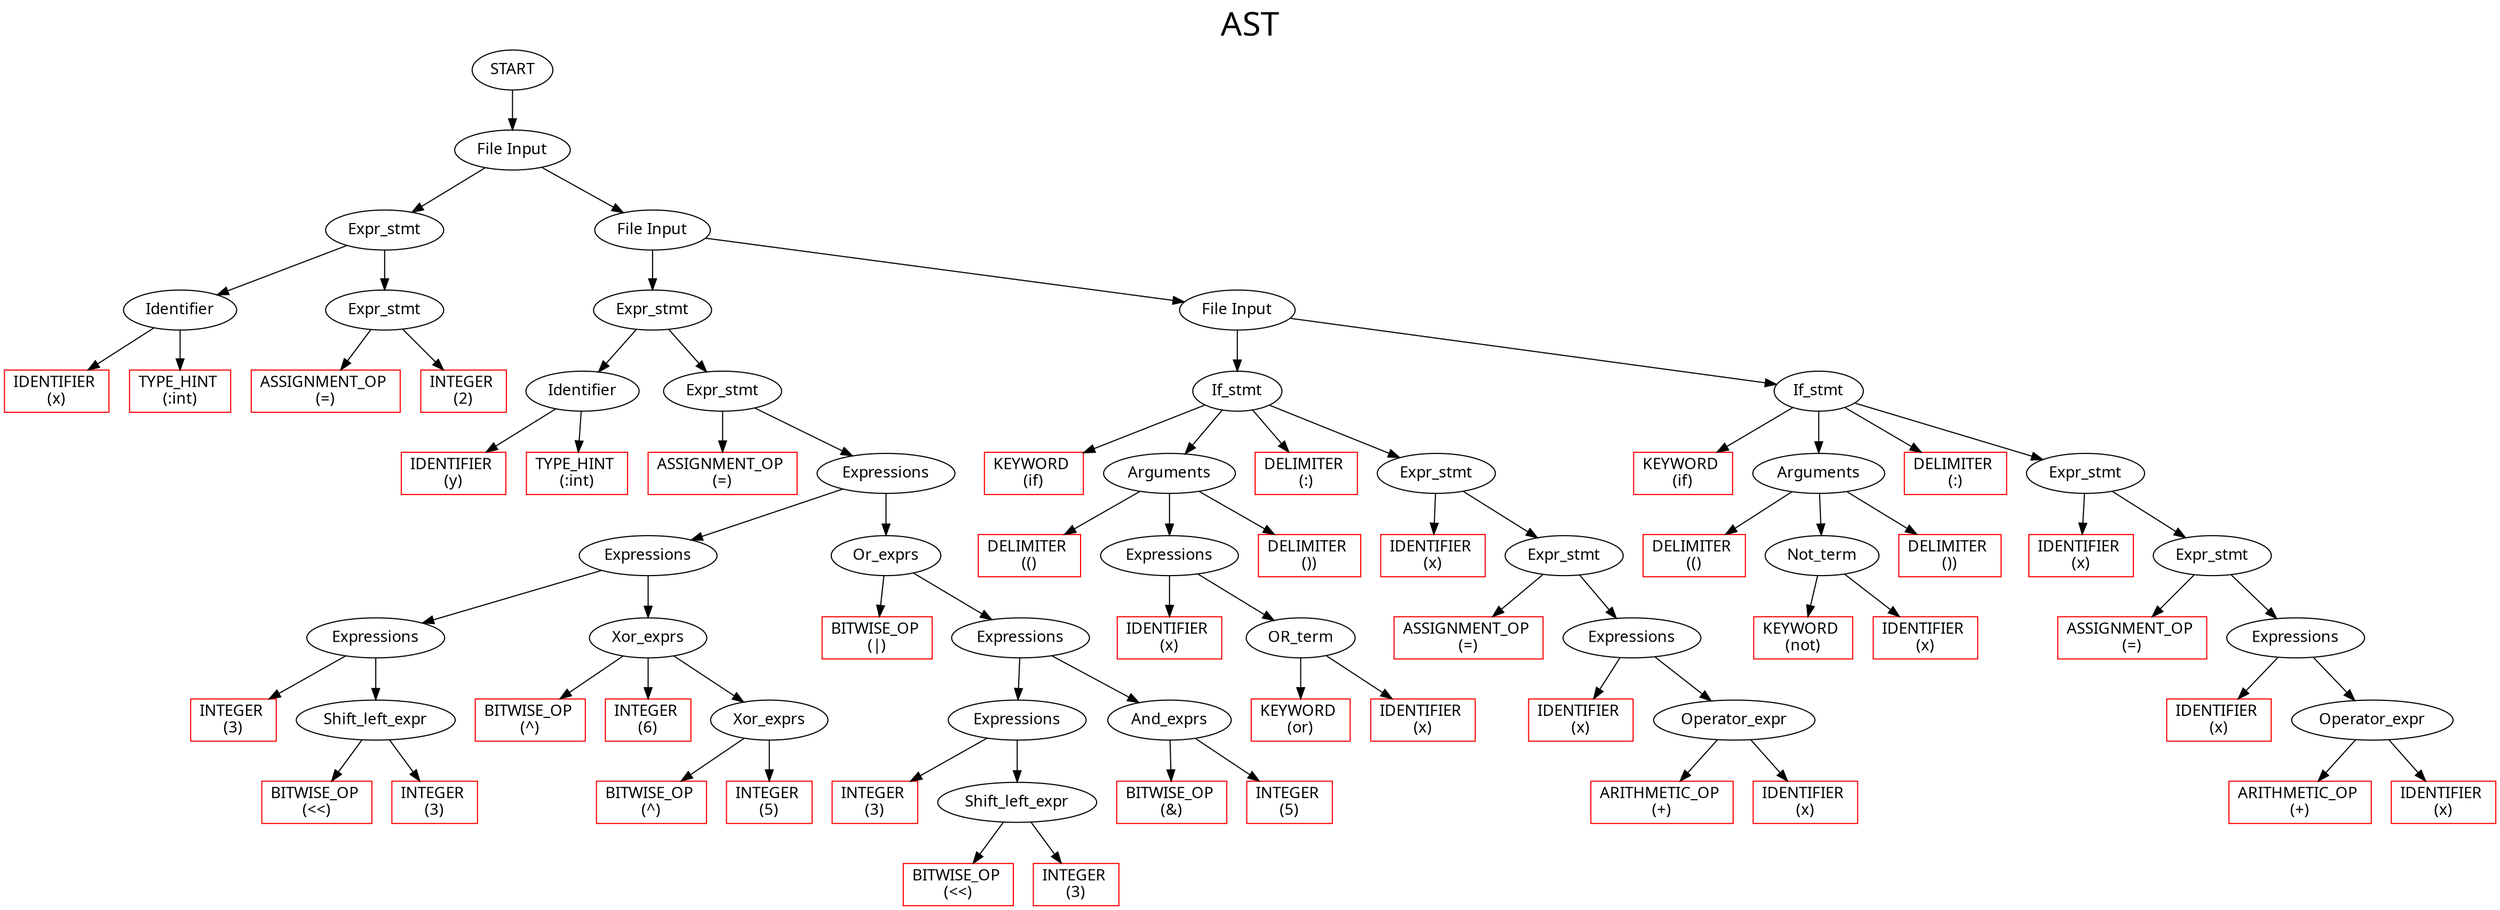 digraph G{

label     = "AST"
fontname  = "Cascadia code"
fontsize  = 30
labelloc  = t

node   [ fontname="Cascadia code" ]
	229		[ style = solid label = "START"  ];
	229 -> 228
	228		[ style = solid label = "File Input"  ];
	228 -> 26
	26		[ style = solid label = "Expr_stmt"  ];
	26 -> 2
	2		[ style = solid label = "Identifier"  ];
	2 -> 0
	0		[ style = solid label = "IDENTIFIER 
(x)" color = red shape = rectangle ];
	2 -> 1
	1		[ style = solid label = "TYPE_HINT 
(:int)" color = red shape = rectangle ];
	26 -> 25
	25		[ style = solid label = "Expr_stmt"  ];
	25 -> 3
	3		[ style = solid label = "ASSIGNMENT_OP 
(=)" color = red shape = rectangle ];
	25 -> 14
	14		[ style = solid label = "INTEGER 
(2)" color = red shape = rectangle ];
	228 -> 227
	227		[ style = solid label = "File Input"  ];
	227 -> 98
	98		[ style = solid label = "Expr_stmt"  ];
	98 -> 30
	30		[ style = solid label = "Identifier"  ];
	30 -> 28
	28		[ style = solid label = "IDENTIFIER 
(y)" color = red shape = rectangle ];
	30 -> 29
	29		[ style = solid label = "TYPE_HINT 
(:int)" color = red shape = rectangle ];
	98 -> 97
	97		[ style = solid label = "Expr_stmt"  ];
	97 -> 31
	31		[ style = solid label = "ASSIGNMENT_OP 
(=)" color = red shape = rectangle ];
	97 -> 93
	93		[ style = solid label = "Expressions"  ];
	93 -> 71
	71		[ style = solid label = "Expressions"  ];
	71 -> 53
	53		[ style = solid label = "Expressions"  ];
	53 -> 42
	42		[ style = solid label = "INTEGER 
(3)" color = red shape = rectangle ];
	53 -> 52
	52		[ style = solid label = "Shift_left_expr"  ];
	52 -> 43
	43		[ style = solid label = "BITWISE_OP 
(<<)" color = red shape = rectangle ];
	52 -> 47
	47		[ style = solid label = "INTEGER 
(3)" color = red shape = rectangle ];
	71 -> 70
	70		[ style = solid label = "Xor_exprs"  ];
	70 -> 48
	48		[ style = solid label = "BITWISE_OP 
(^)" color = red shape = rectangle ];
	70 -> 55
	55		[ style = solid label = "INTEGER 
(6)" color = red shape = rectangle ];
	70 -> 69
	69		[ style = solid label = "Xor_exprs"  ];
	69 -> 56
	56		[ style = solid label = "BITWISE_OP 
(^)" color = red shape = rectangle ];
	69 -> 62
	62		[ style = solid label = "INTEGER 
(5)" color = red shape = rectangle ];
	93 -> 92
	92		[ style = solid label = "Or_exprs"  ];
	92 -> 63
	63		[ style = solid label = "BITWISE_OP 
(|)" color = red shape = rectangle ];
	92 -> 90
	90		[ style = solid label = "Expressions"  ];
	90 -> 83
	83		[ style = solid label = "Expressions"  ];
	83 -> 72
	72		[ style = solid label = "INTEGER 
(3)" color = red shape = rectangle ];
	83 -> 82
	82		[ style = solid label = "Shift_left_expr"  ];
	82 -> 73
	73		[ style = solid label = "BITWISE_OP 
(<<)" color = red shape = rectangle ];
	82 -> 77
	77		[ style = solid label = "INTEGER 
(3)" color = red shape = rectangle ];
	90 -> 89
	89		[ style = solid label = "And_exprs"  ];
	89 -> 78
	78		[ style = solid label = "BITWISE_OP 
(&)" color = red shape = rectangle ];
	89 -> 84
	84		[ style = solid label = "INTEGER 
(5)" color = red shape = rectangle ];
	227 -> 226
	226		[ style = solid label = "File Input"  ];
	226 -> 167
	167		[ style = solid label = "If_stmt"  ];
	167 -> 100
	100		[ style = solid label = "KEYWORD 
(if)" color = red shape = rectangle ];
	167 -> 124
	124		[ style = solid label = "Arguments"  ];
	124 -> 101
	101		[ style = solid label = "DELIMITER 
(()" color = red shape = rectangle ];
	124 -> 123
	123		[ style = solid label = "Expressions"  ];
	123 -> 102
	102		[ style = solid label = "IDENTIFIER 
(x)" color = red shape = rectangle ];
	123 -> 122
	122		[ style = solid label = "OR_term"  ];
	122 -> 103
	103		[ style = solid label = "KEYWORD 
(or)" color = red shape = rectangle ];
	122 -> 112
	112		[ style = solid label = "IDENTIFIER 
(x)" color = red shape = rectangle ];
	124 -> 113
	113		[ style = solid label = "DELIMITER 
())" color = red shape = rectangle ];
	167 -> 125
	125		[ style = solid label = "DELIMITER 
(:)" color = red shape = rectangle ];
	167 -> 164
	164		[ style = solid label = "Expr_stmt"  ];
	164 -> 135
	135		[ style = solid label = "IDENTIFIER 
(x)" color = red shape = rectangle ];
	164 -> 163
	163		[ style = solid label = "Expr_stmt"  ];
	163 -> 136
	136		[ style = solid label = "ASSIGNMENT_OP 
(=)" color = red shape = rectangle ];
	163 -> 155
	155		[ style = solid label = "Expressions"  ];
	155 -> 147
	147		[ style = solid label = "IDENTIFIER 
(x)" color = red shape = rectangle ];
	155 -> 154
	154		[ style = solid label = "Operator_expr"  ];
	154 -> 148
	148		[ style = solid label = "ARITHMETIC_OP 
(+)" color = red shape = rectangle ];
	154 -> 151
	151		[ style = solid label = "IDENTIFIER 
(x)" color = red shape = rectangle ];
	226 -> 224
	224		[ style = solid label = "If_stmt"  ];
	224 -> 166
	166		[ style = solid label = "KEYWORD 
(if)" color = red shape = rectangle ];
	224 -> 182
	182		[ style = solid label = "Arguments"  ];
	182 -> 168
	168		[ style = solid label = "DELIMITER 
(()" color = red shape = rectangle ];
	182 -> 179
	179		[ style = solid label = "Not_term"  ];
	179 -> 169
	169		[ style = solid label = "KEYWORD 
(not)" color = red shape = rectangle ];
	179 -> 170
	170		[ style = solid label = "IDENTIFIER 
(x)" color = red shape = rectangle ];
	182 -> 171
	171		[ style = solid label = "DELIMITER 
())" color = red shape = rectangle ];
	224 -> 183
	183		[ style = solid label = "DELIMITER 
(:)" color = red shape = rectangle ];
	224 -> 222
	222		[ style = solid label = "Expr_stmt"  ];
	222 -> 193
	193		[ style = solid label = "IDENTIFIER 
(x)" color = red shape = rectangle ];
	222 -> 221
	221		[ style = solid label = "Expr_stmt"  ];
	221 -> 194
	194		[ style = solid label = "ASSIGNMENT_OP 
(=)" color = red shape = rectangle ];
	221 -> 213
	213		[ style = solid label = "Expressions"  ];
	213 -> 205
	205		[ style = solid label = "IDENTIFIER 
(x)" color = red shape = rectangle ];
	213 -> 212
	212		[ style = solid label = "Operator_expr"  ];
	212 -> 206
	206		[ style = solid label = "ARITHMETIC_OP 
(+)" color = red shape = rectangle ];
	212 -> 209
	209		[ style = solid label = "IDENTIFIER 
(x)" color = red shape = rectangle ];
}
